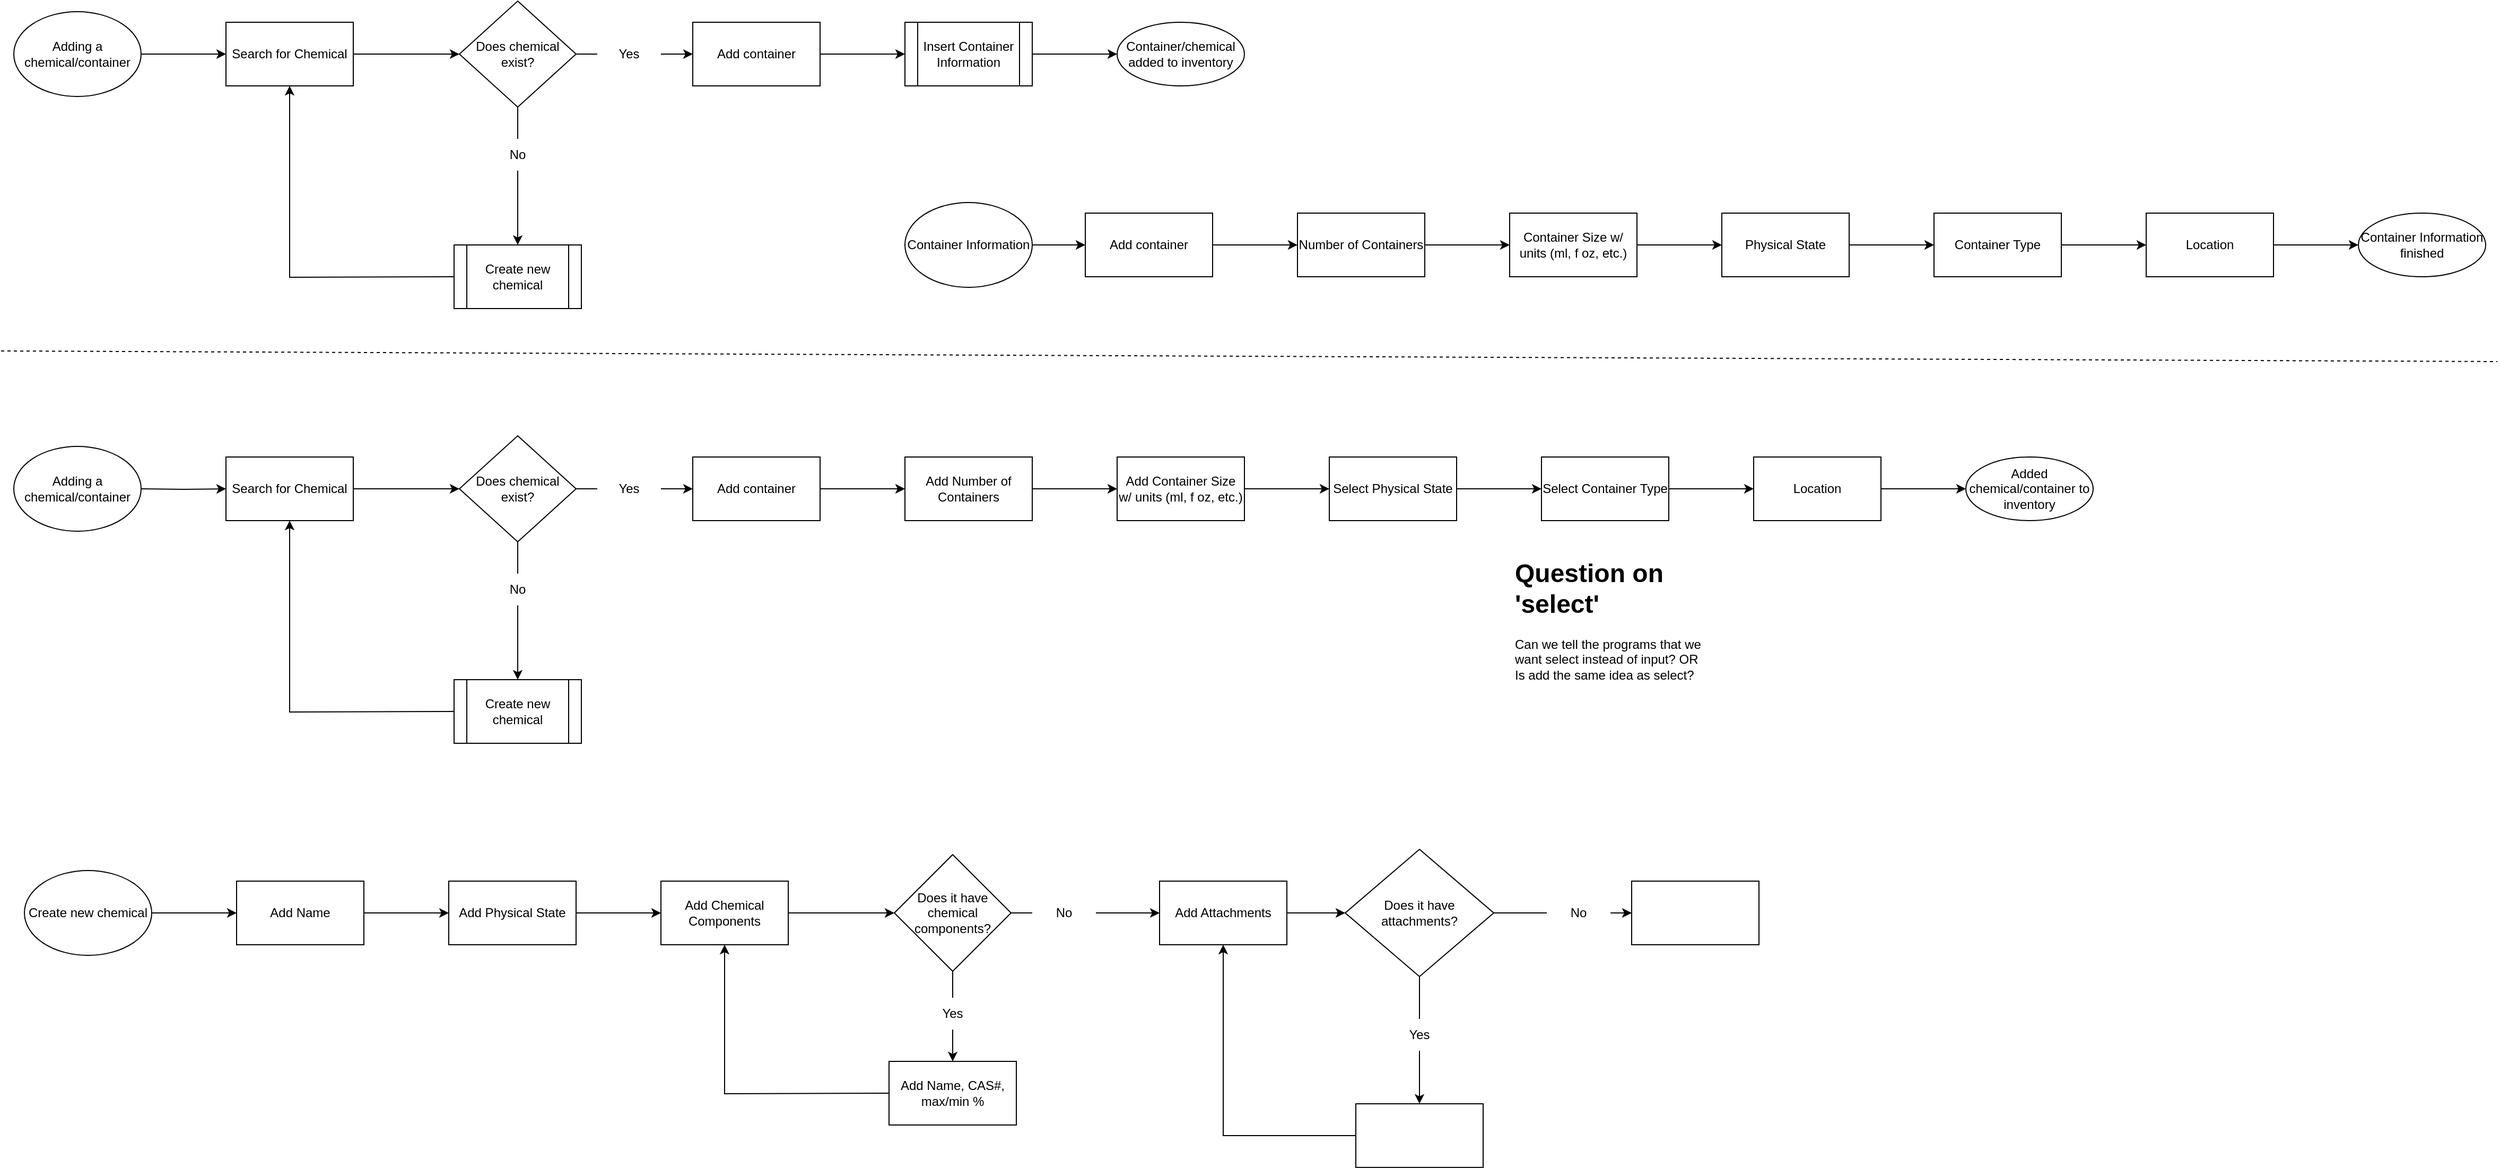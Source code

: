 <mxfile version="16.1.4" type="github">
  <diagram id="NDT_n2IxOW_hEu5SFQYL" name="Page-1">
    <mxGraphModel dx="817" dy="464" grid="1" gridSize="10" guides="1" tooltips="1" connect="1" arrows="1" fold="1" page="1" pageScale="1" pageWidth="850" pageHeight="1100" math="0" shadow="0">
      <root>
        <mxCell id="0" />
        <mxCell id="1" parent="0" />
        <mxCell id="EA6XTScox7vaLfp8z1kA-3" value="" style="edgeStyle=orthogonalEdgeStyle;rounded=0;orthogonalLoop=1;jettySize=auto;html=1;" edge="1" parent="1" source="EA6XTScox7vaLfp8z1kA-1" target="EA6XTScox7vaLfp8z1kA-2">
          <mxGeometry relative="1" as="geometry" />
        </mxCell>
        <mxCell id="EA6XTScox7vaLfp8z1kA-1" value="Adding a chemical/container" style="ellipse;whiteSpace=wrap;html=1;" vertex="1" parent="1">
          <mxGeometry x="20" y="70" width="120" height="80" as="geometry" />
        </mxCell>
        <mxCell id="EA6XTScox7vaLfp8z1kA-5" value="" style="edgeStyle=orthogonalEdgeStyle;rounded=0;orthogonalLoop=1;jettySize=auto;html=1;" edge="1" parent="1" source="EA6XTScox7vaLfp8z1kA-2" target="EA6XTScox7vaLfp8z1kA-4">
          <mxGeometry relative="1" as="geometry" />
        </mxCell>
        <mxCell id="EA6XTScox7vaLfp8z1kA-2" value="Search for Chemical" style="whiteSpace=wrap;html=1;" vertex="1" parent="1">
          <mxGeometry x="220" y="80" width="120" height="60" as="geometry" />
        </mxCell>
        <mxCell id="EA6XTScox7vaLfp8z1kA-7" value="" style="edgeStyle=orthogonalEdgeStyle;rounded=0;orthogonalLoop=1;jettySize=auto;html=1;startArrow=none;" edge="1" parent="1" source="EA6XTScox7vaLfp8z1kA-10">
          <mxGeometry relative="1" as="geometry">
            <mxPoint x="495" y="290" as="targetPoint" />
          </mxGeometry>
        </mxCell>
        <mxCell id="EA6XTScox7vaLfp8z1kA-9" value="" style="edgeStyle=orthogonalEdgeStyle;rounded=0;orthogonalLoop=1;jettySize=auto;html=1;startArrow=none;" edge="1" parent="1" source="EA6XTScox7vaLfp8z1kA-12" target="EA6XTScox7vaLfp8z1kA-8">
          <mxGeometry relative="1" as="geometry" />
        </mxCell>
        <mxCell id="EA6XTScox7vaLfp8z1kA-4" value="Does chemical exist?" style="rhombus;whiteSpace=wrap;html=1;" vertex="1" parent="1">
          <mxGeometry x="440" y="60" width="110" height="100" as="geometry" />
        </mxCell>
        <mxCell id="EA6XTScox7vaLfp8z1kA-17" style="edgeStyle=orthogonalEdgeStyle;rounded=0;orthogonalLoop=1;jettySize=auto;html=1;entryX=0.5;entryY=1;entryDx=0;entryDy=0;" edge="1" parent="1" target="EA6XTScox7vaLfp8z1kA-2">
          <mxGeometry relative="1" as="geometry">
            <mxPoint x="435" y="320" as="sourcePoint" />
          </mxGeometry>
        </mxCell>
        <mxCell id="EA6XTScox7vaLfp8z1kA-16" value="" style="edgeStyle=orthogonalEdgeStyle;rounded=0;orthogonalLoop=1;jettySize=auto;html=1;" edge="1" parent="1" source="EA6XTScox7vaLfp8z1kA-8">
          <mxGeometry relative="1" as="geometry">
            <mxPoint x="860" y="110" as="targetPoint" />
          </mxGeometry>
        </mxCell>
        <mxCell id="EA6XTScox7vaLfp8z1kA-8" value="Add container" style="whiteSpace=wrap;html=1;" vertex="1" parent="1">
          <mxGeometry x="660" y="80" width="120" height="60" as="geometry" />
        </mxCell>
        <mxCell id="EA6XTScox7vaLfp8z1kA-10" value="No" style="text;html=1;strokeColor=none;fillColor=none;align=center;verticalAlign=middle;whiteSpace=wrap;rounded=0;" vertex="1" parent="1">
          <mxGeometry x="465" y="190" width="60" height="30" as="geometry" />
        </mxCell>
        <mxCell id="EA6XTScox7vaLfp8z1kA-11" value="" style="edgeStyle=orthogonalEdgeStyle;rounded=0;orthogonalLoop=1;jettySize=auto;html=1;endArrow=none;" edge="1" parent="1" source="EA6XTScox7vaLfp8z1kA-4" target="EA6XTScox7vaLfp8z1kA-10">
          <mxGeometry relative="1" as="geometry">
            <mxPoint x="495" y="160" as="sourcePoint" />
            <mxPoint x="495" y="260" as="targetPoint" />
          </mxGeometry>
        </mxCell>
        <mxCell id="EA6XTScox7vaLfp8z1kA-12" value="Yes" style="text;html=1;strokeColor=none;fillColor=none;align=center;verticalAlign=middle;whiteSpace=wrap;rounded=0;" vertex="1" parent="1">
          <mxGeometry x="570" y="95" width="60" height="30" as="geometry" />
        </mxCell>
        <mxCell id="EA6XTScox7vaLfp8z1kA-14" value="" style="edgeStyle=orthogonalEdgeStyle;rounded=0;orthogonalLoop=1;jettySize=auto;html=1;endArrow=none;" edge="1" parent="1" source="EA6XTScox7vaLfp8z1kA-4" target="EA6XTScox7vaLfp8z1kA-12">
          <mxGeometry relative="1" as="geometry">
            <mxPoint x="550" y="110" as="sourcePoint" />
            <mxPoint x="660" y="110" as="targetPoint" />
          </mxGeometry>
        </mxCell>
        <mxCell id="EA6XTScox7vaLfp8z1kA-18" value="Create new chemical" style="shape=process;whiteSpace=wrap;html=1;backgroundOutline=1;" vertex="1" parent="1">
          <mxGeometry x="435" y="290" width="120" height="60" as="geometry" />
        </mxCell>
        <mxCell id="EA6XTScox7vaLfp8z1kA-63" value="" style="edgeStyle=orthogonalEdgeStyle;rounded=0;orthogonalLoop=1;jettySize=auto;html=1;" edge="1" parent="1" source="EA6XTScox7vaLfp8z1kA-19" target="EA6XTScox7vaLfp8z1kA-62">
          <mxGeometry relative="1" as="geometry" />
        </mxCell>
        <mxCell id="EA6XTScox7vaLfp8z1kA-19" value="Insert Container Information" style="shape=process;whiteSpace=wrap;html=1;backgroundOutline=1;" vertex="1" parent="1">
          <mxGeometry x="860" y="80" width="120" height="60" as="geometry" />
        </mxCell>
        <mxCell id="EA6XTScox7vaLfp8z1kA-20" value="" style="edgeStyle=orthogonalEdgeStyle;rounded=0;orthogonalLoop=1;jettySize=auto;html=1;" edge="1" parent="1" target="EA6XTScox7vaLfp8z1kA-22">
          <mxGeometry relative="1" as="geometry">
            <mxPoint x="140" y="520" as="sourcePoint" />
          </mxGeometry>
        </mxCell>
        <mxCell id="EA6XTScox7vaLfp8z1kA-21" value="" style="edgeStyle=orthogonalEdgeStyle;rounded=0;orthogonalLoop=1;jettySize=auto;html=1;" edge="1" parent="1" source="EA6XTScox7vaLfp8z1kA-22" target="EA6XTScox7vaLfp8z1kA-25">
          <mxGeometry relative="1" as="geometry" />
        </mxCell>
        <mxCell id="EA6XTScox7vaLfp8z1kA-22" value="Search for Chemical" style="whiteSpace=wrap;html=1;" vertex="1" parent="1">
          <mxGeometry x="220" y="490" width="120" height="60" as="geometry" />
        </mxCell>
        <mxCell id="EA6XTScox7vaLfp8z1kA-23" value="" style="edgeStyle=orthogonalEdgeStyle;rounded=0;orthogonalLoop=1;jettySize=auto;html=1;startArrow=none;" edge="1" parent="1" source="EA6XTScox7vaLfp8z1kA-29">
          <mxGeometry relative="1" as="geometry">
            <mxPoint x="495" y="700" as="targetPoint" />
          </mxGeometry>
        </mxCell>
        <mxCell id="EA6XTScox7vaLfp8z1kA-24" value="" style="edgeStyle=orthogonalEdgeStyle;rounded=0;orthogonalLoop=1;jettySize=auto;html=1;startArrow=none;" edge="1" parent="1" source="EA6XTScox7vaLfp8z1kA-31" target="EA6XTScox7vaLfp8z1kA-28">
          <mxGeometry relative="1" as="geometry" />
        </mxCell>
        <mxCell id="EA6XTScox7vaLfp8z1kA-25" value="Does chemical exist?" style="rhombus;whiteSpace=wrap;html=1;" vertex="1" parent="1">
          <mxGeometry x="440" y="470" width="110" height="100" as="geometry" />
        </mxCell>
        <mxCell id="EA6XTScox7vaLfp8z1kA-26" style="edgeStyle=orthogonalEdgeStyle;rounded=0;orthogonalLoop=1;jettySize=auto;html=1;entryX=0.5;entryY=1;entryDx=0;entryDy=0;" edge="1" parent="1" target="EA6XTScox7vaLfp8z1kA-22">
          <mxGeometry relative="1" as="geometry">
            <mxPoint x="435" y="730" as="sourcePoint" />
          </mxGeometry>
        </mxCell>
        <mxCell id="EA6XTScox7vaLfp8z1kA-27" value="" style="edgeStyle=orthogonalEdgeStyle;rounded=0;orthogonalLoop=1;jettySize=auto;html=1;" edge="1" parent="1" source="EA6XTScox7vaLfp8z1kA-28">
          <mxGeometry relative="1" as="geometry">
            <mxPoint x="860" y="520" as="targetPoint" />
          </mxGeometry>
        </mxCell>
        <mxCell id="EA6XTScox7vaLfp8z1kA-28" value="Add container" style="whiteSpace=wrap;html=1;" vertex="1" parent="1">
          <mxGeometry x="660" y="490" width="120" height="60" as="geometry" />
        </mxCell>
        <mxCell id="EA6XTScox7vaLfp8z1kA-29" value="No" style="text;html=1;strokeColor=none;fillColor=none;align=center;verticalAlign=middle;whiteSpace=wrap;rounded=0;" vertex="1" parent="1">
          <mxGeometry x="465" y="600" width="60" height="30" as="geometry" />
        </mxCell>
        <mxCell id="EA6XTScox7vaLfp8z1kA-30" value="" style="edgeStyle=orthogonalEdgeStyle;rounded=0;orthogonalLoop=1;jettySize=auto;html=1;endArrow=none;" edge="1" parent="1" source="EA6XTScox7vaLfp8z1kA-25" target="EA6XTScox7vaLfp8z1kA-29">
          <mxGeometry relative="1" as="geometry">
            <mxPoint x="495" y="570" as="sourcePoint" />
            <mxPoint x="495" y="670" as="targetPoint" />
          </mxGeometry>
        </mxCell>
        <mxCell id="EA6XTScox7vaLfp8z1kA-31" value="Yes" style="text;html=1;strokeColor=none;fillColor=none;align=center;verticalAlign=middle;whiteSpace=wrap;rounded=0;" vertex="1" parent="1">
          <mxGeometry x="570" y="505" width="60" height="30" as="geometry" />
        </mxCell>
        <mxCell id="EA6XTScox7vaLfp8z1kA-32" value="" style="edgeStyle=orthogonalEdgeStyle;rounded=0;orthogonalLoop=1;jettySize=auto;html=1;endArrow=none;" edge="1" parent="1" source="EA6XTScox7vaLfp8z1kA-25" target="EA6XTScox7vaLfp8z1kA-31">
          <mxGeometry relative="1" as="geometry">
            <mxPoint x="550" y="520" as="sourcePoint" />
            <mxPoint x="660" y="520" as="targetPoint" />
          </mxGeometry>
        </mxCell>
        <mxCell id="EA6XTScox7vaLfp8z1kA-33" value="Create new chemical" style="shape=process;whiteSpace=wrap;html=1;backgroundOutline=1;" vertex="1" parent="1">
          <mxGeometry x="435" y="700" width="120" height="60" as="geometry" />
        </mxCell>
        <mxCell id="EA6XTScox7vaLfp8z1kA-35" value="Adding a chemical/container" style="ellipse;whiteSpace=wrap;html=1;" vertex="1" parent="1">
          <mxGeometry x="20" y="480" width="120" height="80" as="geometry" />
        </mxCell>
        <mxCell id="EA6XTScox7vaLfp8z1kA-38" value="" style="edgeStyle=orthogonalEdgeStyle;rounded=0;orthogonalLoop=1;jettySize=auto;html=1;" edge="1" parent="1" source="EA6XTScox7vaLfp8z1kA-36" target="EA6XTScox7vaLfp8z1kA-37">
          <mxGeometry relative="1" as="geometry" />
        </mxCell>
        <mxCell id="EA6XTScox7vaLfp8z1kA-36" value="Add Number of Containers" style="rounded=0;whiteSpace=wrap;html=1;" vertex="1" parent="1">
          <mxGeometry x="860" y="490" width="120" height="60" as="geometry" />
        </mxCell>
        <mxCell id="EA6XTScox7vaLfp8z1kA-40" value="" style="edgeStyle=orthogonalEdgeStyle;rounded=0;orthogonalLoop=1;jettySize=auto;html=1;" edge="1" parent="1" source="EA6XTScox7vaLfp8z1kA-37" target="EA6XTScox7vaLfp8z1kA-39">
          <mxGeometry relative="1" as="geometry" />
        </mxCell>
        <mxCell id="EA6XTScox7vaLfp8z1kA-37" value="Add Container Size w/ units (ml, f oz, etc.)" style="whiteSpace=wrap;html=1;rounded=0;" vertex="1" parent="1">
          <mxGeometry x="1060" y="490" width="120" height="60" as="geometry" />
        </mxCell>
        <mxCell id="EA6XTScox7vaLfp8z1kA-42" value="" style="edgeStyle=orthogonalEdgeStyle;rounded=0;orthogonalLoop=1;jettySize=auto;html=1;" edge="1" parent="1" source="EA6XTScox7vaLfp8z1kA-39" target="EA6XTScox7vaLfp8z1kA-41">
          <mxGeometry relative="1" as="geometry" />
        </mxCell>
        <mxCell id="EA6XTScox7vaLfp8z1kA-39" value="Select Physical State" style="whiteSpace=wrap;html=1;rounded=0;" vertex="1" parent="1">
          <mxGeometry x="1260" y="490" width="120" height="60" as="geometry" />
        </mxCell>
        <mxCell id="EA6XTScox7vaLfp8z1kA-44" value="" style="edgeStyle=orthogonalEdgeStyle;rounded=0;orthogonalLoop=1;jettySize=auto;html=1;" edge="1" parent="1" source="EA6XTScox7vaLfp8z1kA-41" target="EA6XTScox7vaLfp8z1kA-43">
          <mxGeometry relative="1" as="geometry" />
        </mxCell>
        <mxCell id="EA6XTScox7vaLfp8z1kA-41" value="Select Container Type" style="whiteSpace=wrap;html=1;rounded=0;" vertex="1" parent="1">
          <mxGeometry x="1460" y="490" width="120" height="60" as="geometry" />
        </mxCell>
        <mxCell id="EA6XTScox7vaLfp8z1kA-46" value="" style="edgeStyle=orthogonalEdgeStyle;rounded=0;orthogonalLoop=1;jettySize=auto;html=1;" edge="1" parent="1" source="EA6XTScox7vaLfp8z1kA-43" target="EA6XTScox7vaLfp8z1kA-45">
          <mxGeometry relative="1" as="geometry" />
        </mxCell>
        <mxCell id="EA6XTScox7vaLfp8z1kA-43" value="Location" style="whiteSpace=wrap;html=1;rounded=0;" vertex="1" parent="1">
          <mxGeometry x="1660" y="490" width="120" height="60" as="geometry" />
        </mxCell>
        <mxCell id="EA6XTScox7vaLfp8z1kA-45" value="Added chemical/container to inventory" style="ellipse;whiteSpace=wrap;html=1;rounded=0;" vertex="1" parent="1">
          <mxGeometry x="1860" y="490" width="120" height="60" as="geometry" />
        </mxCell>
        <mxCell id="EA6XTScox7vaLfp8z1kA-47" value="" style="edgeStyle=orthogonalEdgeStyle;rounded=0;orthogonalLoop=1;jettySize=auto;html=1;" edge="1" parent="1" source="EA6XTScox7vaLfp8z1kA-48">
          <mxGeometry relative="1" as="geometry">
            <mxPoint x="1230" y="290" as="targetPoint" />
          </mxGeometry>
        </mxCell>
        <mxCell id="EA6XTScox7vaLfp8z1kA-48" value="Add container" style="whiteSpace=wrap;html=1;" vertex="1" parent="1">
          <mxGeometry x="1030" y="260" width="120" height="60" as="geometry" />
        </mxCell>
        <mxCell id="EA6XTScox7vaLfp8z1kA-49" value="" style="edgeStyle=orthogonalEdgeStyle;rounded=0;orthogonalLoop=1;jettySize=auto;html=1;" edge="1" parent="1" source="EA6XTScox7vaLfp8z1kA-50" target="EA6XTScox7vaLfp8z1kA-52">
          <mxGeometry relative="1" as="geometry" />
        </mxCell>
        <mxCell id="EA6XTScox7vaLfp8z1kA-50" value="Number of Containers" style="rounded=0;whiteSpace=wrap;html=1;" vertex="1" parent="1">
          <mxGeometry x="1230" y="260" width="120" height="60" as="geometry" />
        </mxCell>
        <mxCell id="EA6XTScox7vaLfp8z1kA-51" value="" style="edgeStyle=orthogonalEdgeStyle;rounded=0;orthogonalLoop=1;jettySize=auto;html=1;" edge="1" parent="1" source="EA6XTScox7vaLfp8z1kA-52" target="EA6XTScox7vaLfp8z1kA-54">
          <mxGeometry relative="1" as="geometry" />
        </mxCell>
        <mxCell id="EA6XTScox7vaLfp8z1kA-52" value="Container Size w/ units (ml, f oz, etc.)" style="whiteSpace=wrap;html=1;rounded=0;" vertex="1" parent="1">
          <mxGeometry x="1430" y="260" width="120" height="60" as="geometry" />
        </mxCell>
        <mxCell id="EA6XTScox7vaLfp8z1kA-53" value="" style="edgeStyle=orthogonalEdgeStyle;rounded=0;orthogonalLoop=1;jettySize=auto;html=1;" edge="1" parent="1" source="EA6XTScox7vaLfp8z1kA-54" target="EA6XTScox7vaLfp8z1kA-56">
          <mxGeometry relative="1" as="geometry" />
        </mxCell>
        <mxCell id="EA6XTScox7vaLfp8z1kA-54" value="Physical State" style="whiteSpace=wrap;html=1;rounded=0;" vertex="1" parent="1">
          <mxGeometry x="1630" y="260" width="120" height="60" as="geometry" />
        </mxCell>
        <mxCell id="EA6XTScox7vaLfp8z1kA-55" value="" style="edgeStyle=orthogonalEdgeStyle;rounded=0;orthogonalLoop=1;jettySize=auto;html=1;" edge="1" parent="1" source="EA6XTScox7vaLfp8z1kA-56" target="EA6XTScox7vaLfp8z1kA-58">
          <mxGeometry relative="1" as="geometry" />
        </mxCell>
        <mxCell id="EA6XTScox7vaLfp8z1kA-56" value="Container Type" style="whiteSpace=wrap;html=1;rounded=0;" vertex="1" parent="1">
          <mxGeometry x="1830" y="260" width="120" height="60" as="geometry" />
        </mxCell>
        <mxCell id="EA6XTScox7vaLfp8z1kA-57" value="" style="edgeStyle=orthogonalEdgeStyle;rounded=0;orthogonalLoop=1;jettySize=auto;html=1;" edge="1" parent="1" source="EA6XTScox7vaLfp8z1kA-58" target="EA6XTScox7vaLfp8z1kA-59">
          <mxGeometry relative="1" as="geometry" />
        </mxCell>
        <mxCell id="EA6XTScox7vaLfp8z1kA-58" value="Location" style="whiteSpace=wrap;html=1;rounded=0;" vertex="1" parent="1">
          <mxGeometry x="2030" y="260" width="120" height="60" as="geometry" />
        </mxCell>
        <mxCell id="EA6XTScox7vaLfp8z1kA-59" value="Container Information finished" style="ellipse;whiteSpace=wrap;html=1;rounded=0;" vertex="1" parent="1">
          <mxGeometry x="2230" y="260" width="120" height="60" as="geometry" />
        </mxCell>
        <mxCell id="EA6XTScox7vaLfp8z1kA-61" value="" style="edgeStyle=orthogonalEdgeStyle;rounded=0;orthogonalLoop=1;jettySize=auto;html=1;" edge="1" parent="1" source="EA6XTScox7vaLfp8z1kA-60" target="EA6XTScox7vaLfp8z1kA-48">
          <mxGeometry relative="1" as="geometry" />
        </mxCell>
        <mxCell id="EA6XTScox7vaLfp8z1kA-60" value="Container Information" style="ellipse;whiteSpace=wrap;html=1;" vertex="1" parent="1">
          <mxGeometry x="860" y="250" width="120" height="80" as="geometry" />
        </mxCell>
        <mxCell id="EA6XTScox7vaLfp8z1kA-62" value="Container/chemical added to inventory" style="ellipse;whiteSpace=wrap;html=1;" vertex="1" parent="1">
          <mxGeometry x="1060" y="80" width="120" height="60" as="geometry" />
        </mxCell>
        <mxCell id="EA6XTScox7vaLfp8z1kA-64" value="" style="endArrow=none;dashed=1;html=1;rounded=0;" edge="1" parent="1">
          <mxGeometry width="50" height="50" relative="1" as="geometry">
            <mxPoint x="8" y="390" as="sourcePoint" />
            <mxPoint x="2361" y="400" as="targetPoint" />
          </mxGeometry>
        </mxCell>
        <mxCell id="EA6XTScox7vaLfp8z1kA-67" value="" style="edgeStyle=orthogonalEdgeStyle;rounded=0;orthogonalLoop=1;jettySize=auto;html=1;" edge="1" parent="1" source="EA6XTScox7vaLfp8z1kA-65" target="EA6XTScox7vaLfp8z1kA-66">
          <mxGeometry relative="1" as="geometry" />
        </mxCell>
        <mxCell id="EA6XTScox7vaLfp8z1kA-65" value="Create new chemical" style="ellipse;whiteSpace=wrap;html=1;" vertex="1" parent="1">
          <mxGeometry x="30" y="880" width="120" height="80" as="geometry" />
        </mxCell>
        <mxCell id="EA6XTScox7vaLfp8z1kA-69" value="" style="edgeStyle=orthogonalEdgeStyle;rounded=0;orthogonalLoop=1;jettySize=auto;html=1;" edge="1" parent="1" source="EA6XTScox7vaLfp8z1kA-66" target="EA6XTScox7vaLfp8z1kA-68">
          <mxGeometry relative="1" as="geometry" />
        </mxCell>
        <mxCell id="EA6XTScox7vaLfp8z1kA-66" value="Add Name" style="whiteSpace=wrap;html=1;" vertex="1" parent="1">
          <mxGeometry x="230" y="890" width="120" height="60" as="geometry" />
        </mxCell>
        <mxCell id="EA6XTScox7vaLfp8z1kA-71" value="" style="edgeStyle=orthogonalEdgeStyle;rounded=0;orthogonalLoop=1;jettySize=auto;html=1;" edge="1" parent="1" source="EA6XTScox7vaLfp8z1kA-68" target="EA6XTScox7vaLfp8z1kA-70">
          <mxGeometry relative="1" as="geometry" />
        </mxCell>
        <mxCell id="EA6XTScox7vaLfp8z1kA-68" value="Add Physical State" style="whiteSpace=wrap;html=1;" vertex="1" parent="1">
          <mxGeometry x="430" y="890" width="120" height="60" as="geometry" />
        </mxCell>
        <mxCell id="EA6XTScox7vaLfp8z1kA-73" value="" style="edgeStyle=orthogonalEdgeStyle;rounded=0;orthogonalLoop=1;jettySize=auto;html=1;" edge="1" parent="1" source="EA6XTScox7vaLfp8z1kA-70" target="EA6XTScox7vaLfp8z1kA-72">
          <mxGeometry relative="1" as="geometry" />
        </mxCell>
        <mxCell id="EA6XTScox7vaLfp8z1kA-70" value="Add Chemical Components" style="whiteSpace=wrap;html=1;" vertex="1" parent="1">
          <mxGeometry x="630" y="890" width="120" height="60" as="geometry" />
        </mxCell>
        <mxCell id="EA6XTScox7vaLfp8z1kA-79" value="" style="edgeStyle=orthogonalEdgeStyle;rounded=0;orthogonalLoop=1;jettySize=auto;html=1;startArrow=none;" edge="1" parent="1" source="EA6XTScox7vaLfp8z1kA-80">
          <mxGeometry relative="1" as="geometry">
            <mxPoint x="905" y="1060" as="targetPoint" />
          </mxGeometry>
        </mxCell>
        <mxCell id="EA6XTScox7vaLfp8z1kA-72" value="Does it have chemical components?" style="rhombus;whiteSpace=wrap;html=1;" vertex="1" parent="1">
          <mxGeometry x="850" y="865" width="110" height="110" as="geometry" />
        </mxCell>
        <mxCell id="EA6XTScox7vaLfp8z1kA-94" value="" style="edgeStyle=orthogonalEdgeStyle;rounded=0;orthogonalLoop=1;jettySize=auto;html=1;" edge="1" parent="1" source="EA6XTScox7vaLfp8z1kA-76" target="EA6XTScox7vaLfp8z1kA-92">
          <mxGeometry relative="1" as="geometry" />
        </mxCell>
        <mxCell id="EA6XTScox7vaLfp8z1kA-76" value="No" style="text;html=1;strokeColor=none;fillColor=none;align=center;verticalAlign=middle;whiteSpace=wrap;rounded=0;" vertex="1" parent="1">
          <mxGeometry x="980" y="905" width="60" height="30" as="geometry" />
        </mxCell>
        <mxCell id="EA6XTScox7vaLfp8z1kA-77" value="" style="edgeStyle=orthogonalEdgeStyle;rounded=0;orthogonalLoop=1;jettySize=auto;html=1;endArrow=none;" edge="1" parent="1" source="EA6XTScox7vaLfp8z1kA-72" target="EA6XTScox7vaLfp8z1kA-76">
          <mxGeometry relative="1" as="geometry">
            <mxPoint x="960" y="920" as="sourcePoint" />
            <mxPoint x="1035" y="920" as="targetPoint" />
          </mxGeometry>
        </mxCell>
        <mxCell id="EA6XTScox7vaLfp8z1kA-84" style="edgeStyle=orthogonalEdgeStyle;rounded=0;orthogonalLoop=1;jettySize=auto;html=1;exitX=0;exitY=0.5;exitDx=0;exitDy=0;entryX=0.5;entryY=1;entryDx=0;entryDy=0;" edge="1" parent="1" target="EA6XTScox7vaLfp8z1kA-70">
          <mxGeometry relative="1" as="geometry">
            <mxPoint x="845" y="1090" as="sourcePoint" />
          </mxGeometry>
        </mxCell>
        <mxCell id="EA6XTScox7vaLfp8z1kA-80" value="Yes" style="text;html=1;strokeColor=none;fillColor=none;align=center;verticalAlign=middle;whiteSpace=wrap;rounded=0;" vertex="1" parent="1">
          <mxGeometry x="875" y="1000" width="60" height="30" as="geometry" />
        </mxCell>
        <mxCell id="EA6XTScox7vaLfp8z1kA-81" value="" style="edgeStyle=orthogonalEdgeStyle;rounded=0;orthogonalLoop=1;jettySize=auto;html=1;endArrow=none;" edge="1" parent="1" source="EA6XTScox7vaLfp8z1kA-72" target="EA6XTScox7vaLfp8z1kA-80">
          <mxGeometry relative="1" as="geometry">
            <mxPoint x="905" y="975" as="sourcePoint" />
            <mxPoint x="905" y="1080" as="targetPoint" />
          </mxGeometry>
        </mxCell>
        <mxCell id="EA6XTScox7vaLfp8z1kA-89" value="" style="edgeStyle=orthogonalEdgeStyle;rounded=0;orthogonalLoop=1;jettySize=auto;html=1;startArrow=none;" edge="1" parent="1" source="EA6XTScox7vaLfp8z1kA-90" target="EA6XTScox7vaLfp8z1kA-88">
          <mxGeometry relative="1" as="geometry" />
        </mxCell>
        <mxCell id="EA6XTScox7vaLfp8z1kA-86" value="Does it have attachments?" style="rhombus;whiteSpace=wrap;html=1;" vertex="1" parent="1">
          <mxGeometry x="1275" y="860" width="140" height="120" as="geometry" />
        </mxCell>
        <mxCell id="EA6XTScox7vaLfp8z1kA-88" value="" style="whiteSpace=wrap;html=1;" vertex="1" parent="1">
          <mxGeometry x="1545" y="890" width="120" height="60" as="geometry" />
        </mxCell>
        <mxCell id="EA6XTScox7vaLfp8z1kA-90" value="No" style="text;html=1;strokeColor=none;fillColor=none;align=center;verticalAlign=middle;whiteSpace=wrap;rounded=0;" vertex="1" parent="1">
          <mxGeometry x="1465" y="905" width="60" height="30" as="geometry" />
        </mxCell>
        <mxCell id="EA6XTScox7vaLfp8z1kA-91" value="" style="edgeStyle=orthogonalEdgeStyle;rounded=0;orthogonalLoop=1;jettySize=auto;html=1;endArrow=none;" edge="1" parent="1" source="EA6XTScox7vaLfp8z1kA-86" target="EA6XTScox7vaLfp8z1kA-90">
          <mxGeometry relative="1" as="geometry">
            <mxPoint x="1415" y="920" as="sourcePoint" />
            <mxPoint x="1545" y="920" as="targetPoint" />
          </mxGeometry>
        </mxCell>
        <mxCell id="EA6XTScox7vaLfp8z1kA-95" value="" style="edgeStyle=orthogonalEdgeStyle;rounded=0;orthogonalLoop=1;jettySize=auto;html=1;" edge="1" parent="1" source="EA6XTScox7vaLfp8z1kA-92" target="EA6XTScox7vaLfp8z1kA-86">
          <mxGeometry relative="1" as="geometry" />
        </mxCell>
        <mxCell id="EA6XTScox7vaLfp8z1kA-101" value="" style="edgeStyle=orthogonalEdgeStyle;rounded=0;orthogonalLoop=1;jettySize=auto;html=1;startArrow=none;" edge="1" parent="1" source="EA6XTScox7vaLfp8z1kA-97">
          <mxGeometry relative="1" as="geometry">
            <mxPoint x="1345" y="1100" as="targetPoint" />
          </mxGeometry>
        </mxCell>
        <mxCell id="EA6XTScox7vaLfp8z1kA-92" value="Add Attachments" style="rounded=0;whiteSpace=wrap;html=1;" vertex="1" parent="1">
          <mxGeometry x="1100" y="890" width="120" height="60" as="geometry" />
        </mxCell>
        <mxCell id="EA6XTScox7vaLfp8z1kA-97" value="Yes" style="text;html=1;strokeColor=none;fillColor=none;align=center;verticalAlign=middle;whiteSpace=wrap;rounded=0;" vertex="1" parent="1">
          <mxGeometry x="1315" y="1020" width="60" height="30" as="geometry" />
        </mxCell>
        <mxCell id="EA6XTScox7vaLfp8z1kA-102" value="" style="edgeStyle=orthogonalEdgeStyle;rounded=0;orthogonalLoop=1;jettySize=auto;html=1;endArrow=none;exitX=0.5;exitY=1;exitDx=0;exitDy=0;" edge="1" parent="1" source="EA6XTScox7vaLfp8z1kA-86" target="EA6XTScox7vaLfp8z1kA-97">
          <mxGeometry relative="1" as="geometry">
            <mxPoint x="1355" y="980" as="sourcePoint" />
            <mxPoint x="1345" y="1100" as="targetPoint" />
          </mxGeometry>
        </mxCell>
        <mxCell id="EA6XTScox7vaLfp8z1kA-105" style="edgeStyle=orthogonalEdgeStyle;rounded=0;orthogonalLoop=1;jettySize=auto;html=1;exitX=0;exitY=0.5;exitDx=0;exitDy=0;entryX=0.5;entryY=1;entryDx=0;entryDy=0;" edge="1" parent="1" source="EA6XTScox7vaLfp8z1kA-104" target="EA6XTScox7vaLfp8z1kA-92">
          <mxGeometry relative="1" as="geometry" />
        </mxCell>
        <mxCell id="EA6XTScox7vaLfp8z1kA-104" value="" style="rounded=0;whiteSpace=wrap;html=1;" vertex="1" parent="1">
          <mxGeometry x="1285" y="1100" width="120" height="60" as="geometry" />
        </mxCell>
        <mxCell id="EA6XTScox7vaLfp8z1kA-106" value="Add Name, CAS#, max/min %" style="rounded=0;whiteSpace=wrap;html=1;" vertex="1" parent="1">
          <mxGeometry x="845" y="1060" width="120" height="60" as="geometry" />
        </mxCell>
        <mxCell id="EA6XTScox7vaLfp8z1kA-108" value="&lt;h1&gt;Question on &#39;select&#39;&lt;/h1&gt;&lt;p&gt;&lt;span style=&quot;text-align: center&quot;&gt;Can we tell the programs that we want select instead of input? OR Is add the same idea as select?&amp;nbsp;&lt;/span&gt;&lt;br&gt;&lt;/p&gt;" style="text;html=1;strokeColor=none;fillColor=none;spacing=5;spacingTop=-20;whiteSpace=wrap;overflow=hidden;rounded=0;" vertex="1" parent="1">
          <mxGeometry x="1430" y="580" width="190" height="120" as="geometry" />
        </mxCell>
      </root>
    </mxGraphModel>
  </diagram>
</mxfile>
